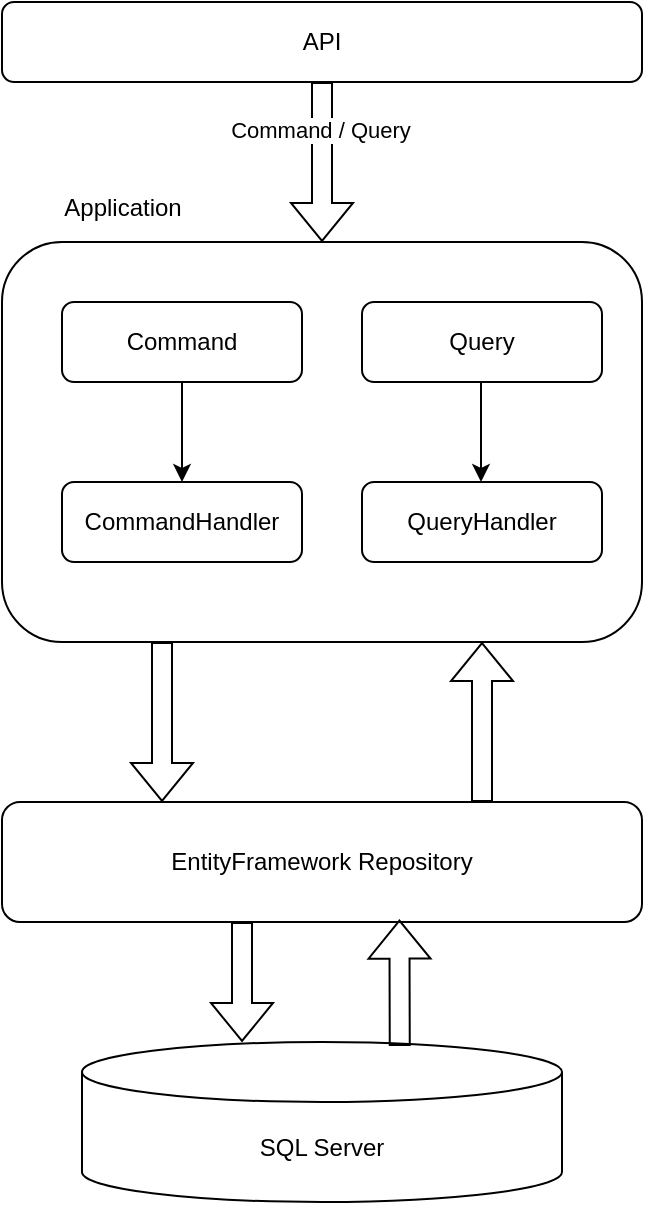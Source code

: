 <mxfile version="26.0.8">
  <diagram name="Page-1" id="qT4_KUrXLsi4JSAh7Ev4">
    <mxGraphModel dx="1050" dy="522" grid="1" gridSize="10" guides="1" tooltips="1" connect="1" arrows="1" fold="1" page="1" pageScale="1" pageWidth="850" pageHeight="1100" math="0" shadow="0">
      <root>
        <mxCell id="0" />
        <mxCell id="1" parent="0" />
        <mxCell id="GfekT3qdt3rA7QXHot6K-1" value="API" style="rounded=1;whiteSpace=wrap;html=1;" vertex="1" parent="1">
          <mxGeometry x="200" y="280" width="320" height="40" as="geometry" />
        </mxCell>
        <mxCell id="GfekT3qdt3rA7QXHot6K-2" value="" style="rounded=1;whiteSpace=wrap;html=1;" vertex="1" parent="1">
          <mxGeometry x="200" y="400" width="320" height="200" as="geometry" />
        </mxCell>
        <mxCell id="GfekT3qdt3rA7QXHot6K-4" value="Application&lt;div&gt;&lt;br&gt;&lt;/div&gt;" style="text;html=1;align=center;verticalAlign=middle;resizable=0;points=[];autosize=1;strokeColor=none;fillColor=none;" vertex="1" parent="1">
          <mxGeometry x="220" y="370" width="80" height="40" as="geometry" />
        </mxCell>
        <mxCell id="GfekT3qdt3rA7QXHot6K-5" value="" style="shape=flexArrow;endArrow=classic;html=1;rounded=0;exitX=0.5;exitY=1;exitDx=0;exitDy=0;" edge="1" parent="1" source="GfekT3qdt3rA7QXHot6K-1" target="GfekT3qdt3rA7QXHot6K-2">
          <mxGeometry width="50" height="50" relative="1" as="geometry">
            <mxPoint x="190" y="500" as="sourcePoint" />
            <mxPoint x="240" y="450" as="targetPoint" />
          </mxGeometry>
        </mxCell>
        <mxCell id="GfekT3qdt3rA7QXHot6K-6" value="Command / Query" style="edgeLabel;html=1;align=center;verticalAlign=middle;resizable=0;points=[];" vertex="1" connectable="0" parent="GfekT3qdt3rA7QXHot6K-5">
          <mxGeometry x="-0.405" y="-1" relative="1" as="geometry">
            <mxPoint as="offset" />
          </mxGeometry>
        </mxCell>
        <mxCell id="GfekT3qdt3rA7QXHot6K-7" value="Command&lt;span style=&quot;color: rgba(0, 0, 0, 0); font-family: monospace; font-size: 0px; text-align: start; text-wrap-mode: nowrap;&quot;&gt;%3CmxGraphModel%3E%3Croot%3E%3CmxCell%20id%3D%220%22%2F%3E%3CmxCell%20id%3D%221%22%20parent%3D%220%22%2F%3E%3CmxCell%20id%3D%222%22%20value%3D%22API%22%20style%3D%22rounded%3D1%3BwhiteSpace%3Dwrap%3Bhtml%3D1%3B%22%20vertex%3D%221%22%20parent%3D%221%22%3E%3CmxGeometry%20x%3D%22320%22%20y%3D%22280%22%20width%3D%22120%22%20height%3D%2240%22%20as%3D%22geometry%22%2F%3E%3C%2FmxCell%3E%3C%2Froot%3E%3C%2FmxGraphModel%3E&lt;/span&gt;" style="rounded=1;whiteSpace=wrap;html=1;" vertex="1" parent="1">
          <mxGeometry x="230" y="430" width="120" height="40" as="geometry" />
        </mxCell>
        <mxCell id="GfekT3qdt3rA7QXHot6K-8" value="Query" style="rounded=1;whiteSpace=wrap;html=1;" vertex="1" parent="1">
          <mxGeometry x="380" y="430" width="120" height="40" as="geometry" />
        </mxCell>
        <mxCell id="GfekT3qdt3rA7QXHot6K-9" value="CommandHandler&lt;span style=&quot;color: rgba(0, 0, 0, 0); font-family: monospace; font-size: 0px; text-align: start; text-wrap-mode: nowrap;&quot;&gt;%3CmxGraphModel%3E%3Croot%3E%3CmxCell%20id%3D%220%22%2F%3E%3CmxCell%20id%3D%221%22%20parent%3D%220%22%2F%3E%3CmxCell%20id%3D%222%22%20value%3D%22API%22%20style%3D%22rounded%3D1%3BwhiteSpace%3Dwrap%3Bhtml%3D1%3B%22%20vertex%3D%221%22%20parent%3D%221%22%3E%3CmxGeometry%20x%3D%22320%22%20y%3D%22280%22%20width%3D%22120%22%20height%3D%2240%22%20as%3D%22geometry%22%2F%3E%3C%2FmxCell%3E%3C%2Froot%3E%3C%2FmxGraphModel%3E&lt;/span&gt;" style="rounded=1;whiteSpace=wrap;html=1;" vertex="1" parent="1">
          <mxGeometry x="230" y="520" width="120" height="40" as="geometry" />
        </mxCell>
        <mxCell id="GfekT3qdt3rA7QXHot6K-10" value="QueryHandler" style="rounded=1;whiteSpace=wrap;html=1;" vertex="1" parent="1">
          <mxGeometry x="380" y="520" width="120" height="40" as="geometry" />
        </mxCell>
        <mxCell id="GfekT3qdt3rA7QXHot6K-11" style="edgeStyle=orthogonalEdgeStyle;rounded=0;orthogonalLoop=1;jettySize=auto;html=1;exitX=0.5;exitY=1;exitDx=0;exitDy=0;" edge="1" parent="1" source="GfekT3qdt3rA7QXHot6K-2" target="GfekT3qdt3rA7QXHot6K-2">
          <mxGeometry relative="1" as="geometry" />
        </mxCell>
        <mxCell id="GfekT3qdt3rA7QXHot6K-12" value="" style="endArrow=classic;html=1;rounded=0;entryX=0.5;entryY=0;entryDx=0;entryDy=0;exitX=0.5;exitY=1;exitDx=0;exitDy=0;" edge="1" parent="1" source="GfekT3qdt3rA7QXHot6K-7" target="GfekT3qdt3rA7QXHot6K-9">
          <mxGeometry width="50" height="50" relative="1" as="geometry">
            <mxPoint x="190" y="500" as="sourcePoint" />
            <mxPoint x="240" y="450" as="targetPoint" />
          </mxGeometry>
        </mxCell>
        <mxCell id="GfekT3qdt3rA7QXHot6K-13" value="" style="endArrow=classic;html=1;rounded=0;entryX=0.5;entryY=0;entryDx=0;entryDy=0;exitX=0.5;exitY=1;exitDx=0;exitDy=0;" edge="1" parent="1">
          <mxGeometry width="50" height="50" relative="1" as="geometry">
            <mxPoint x="439.5" y="470" as="sourcePoint" />
            <mxPoint x="439.5" y="520" as="targetPoint" />
          </mxGeometry>
        </mxCell>
        <mxCell id="GfekT3qdt3rA7QXHot6K-19" value="EntityFramework Repository" style="rounded=1;whiteSpace=wrap;html=1;" vertex="1" parent="1">
          <mxGeometry x="200" y="680" width="320" height="60" as="geometry" />
        </mxCell>
        <mxCell id="GfekT3qdt3rA7QXHot6K-20" value="" style="shape=flexArrow;endArrow=classic;html=1;rounded=0;entryX=0.25;entryY=0;entryDx=0;entryDy=0;exitX=0.25;exitY=1;exitDx=0;exitDy=0;" edge="1" parent="1" source="GfekT3qdt3rA7QXHot6K-2" target="GfekT3qdt3rA7QXHot6K-19">
          <mxGeometry width="50" height="50" relative="1" as="geometry">
            <mxPoint x="190" y="700" as="sourcePoint" />
            <mxPoint x="240" y="650" as="targetPoint" />
          </mxGeometry>
        </mxCell>
        <mxCell id="GfekT3qdt3rA7QXHot6K-21" value="" style="shape=flexArrow;endArrow=classic;html=1;rounded=0;exitX=0.75;exitY=0;exitDx=0;exitDy=0;entryX=0.75;entryY=1;entryDx=0;entryDy=0;" edge="1" parent="1" source="GfekT3qdt3rA7QXHot6K-19" target="GfekT3qdt3rA7QXHot6K-2">
          <mxGeometry width="50" height="50" relative="1" as="geometry">
            <mxPoint x="190" y="700" as="sourcePoint" />
            <mxPoint x="240" y="650" as="targetPoint" />
          </mxGeometry>
        </mxCell>
        <mxCell id="GfekT3qdt3rA7QXHot6K-22" value="SQL Server" style="shape=cylinder3;whiteSpace=wrap;html=1;boundedLbl=1;backgroundOutline=1;size=15;" vertex="1" parent="1">
          <mxGeometry x="240" y="800" width="240" height="80" as="geometry" />
        </mxCell>
        <mxCell id="GfekT3qdt3rA7QXHot6K-23" value="" style="shape=flexArrow;endArrow=classic;html=1;rounded=0;exitX=0.25;exitY=1;exitDx=0;exitDy=0;" edge="1" parent="1">
          <mxGeometry width="50" height="50" relative="1" as="geometry">
            <mxPoint x="320" y="740" as="sourcePoint" />
            <mxPoint x="320" y="800" as="targetPoint" />
          </mxGeometry>
        </mxCell>
        <mxCell id="GfekT3qdt3rA7QXHot6K-25" value="" style="shape=flexArrow;endArrow=classic;html=1;rounded=0;entryX=0.621;entryY=0.98;entryDx=0;entryDy=0;entryPerimeter=0;exitX=0.662;exitY=0.025;exitDx=0;exitDy=0;exitPerimeter=0;" edge="1" parent="1" source="GfekT3qdt3rA7QXHot6K-22" target="GfekT3qdt3rA7QXHot6K-19">
          <mxGeometry width="50" height="50" relative="1" as="geometry">
            <mxPoint x="190" y="700" as="sourcePoint" />
            <mxPoint x="240" y="650" as="targetPoint" />
          </mxGeometry>
        </mxCell>
      </root>
    </mxGraphModel>
  </diagram>
</mxfile>
